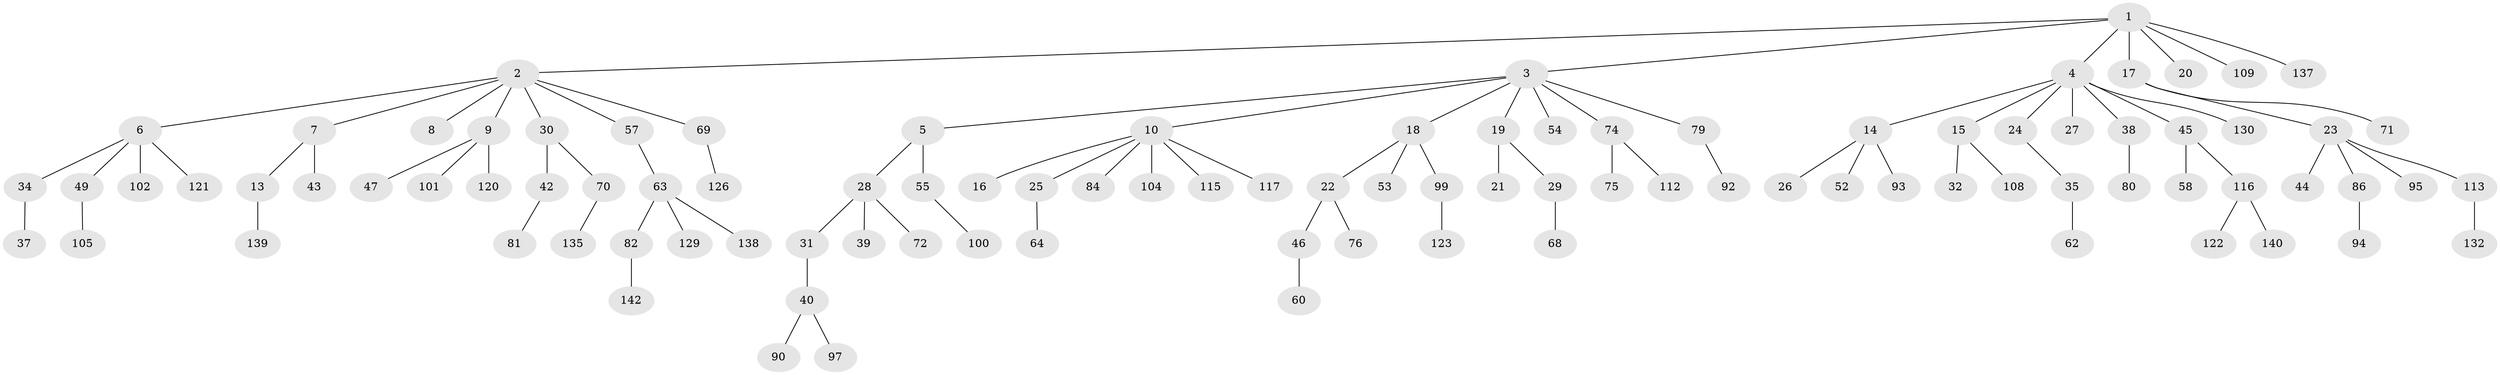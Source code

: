 // original degree distribution, {6: 0.020833333333333332, 8: 0.020833333333333332, 4: 0.08333333333333333, 1: 0.5486111111111112, 3: 0.09722222222222222, 2: 0.20833333333333334, 5: 0.020833333333333332}
// Generated by graph-tools (version 1.1) at 2025/11/02/27/25 16:11:26]
// undirected, 100 vertices, 99 edges
graph export_dot {
graph [start="1"]
  node [color=gray90,style=filled];
  1 [super="+12"];
  2 [super="+41"];
  3;
  4 [super="+11"];
  5 [super="+114"];
  6 [super="+125"];
  7 [super="+61"];
  8;
  9 [super="+66"];
  10 [super="+127"];
  13 [super="+91"];
  14 [super="+89"];
  15 [super="+48"];
  16 [super="+96"];
  17 [super="+78"];
  18 [super="+98"];
  19 [super="+73"];
  20 [super="+88"];
  21 [super="+83"];
  22 [super="+50"];
  23 [super="+56"];
  24 [super="+36"];
  25 [super="+87"];
  26;
  27;
  28 [super="+33"];
  29;
  30;
  31;
  32;
  34;
  35 [super="+67"];
  37;
  38;
  39;
  40 [super="+65"];
  42 [super="+119"];
  43 [super="+144"];
  44 [super="+107"];
  45;
  46 [super="+133"];
  47;
  49 [super="+51"];
  52;
  53;
  54 [super="+131"];
  55 [super="+59"];
  57;
  58 [super="+77"];
  60;
  62;
  63 [super="+85"];
  64;
  68 [super="+118"];
  69;
  70 [super="+124"];
  71;
  72;
  74 [super="+111"];
  75 [super="+103"];
  76;
  79;
  80;
  81;
  82 [super="+128"];
  84;
  86 [super="+134"];
  90 [super="+143"];
  92 [super="+106"];
  93;
  94;
  95;
  97;
  99;
  100;
  101;
  102;
  104;
  105;
  108 [super="+110"];
  109;
  112;
  113;
  115;
  116 [super="+136"];
  117;
  120;
  121;
  122;
  123;
  126;
  129 [super="+141"];
  130;
  132;
  135;
  137;
  138;
  139;
  140;
  142;
  1 -- 2;
  1 -- 3;
  1 -- 4;
  1 -- 17;
  1 -- 109;
  1 -- 137;
  1 -- 20;
  2 -- 6;
  2 -- 7;
  2 -- 8;
  2 -- 9;
  2 -- 30;
  2 -- 69;
  2 -- 57;
  3 -- 5;
  3 -- 10;
  3 -- 18;
  3 -- 19;
  3 -- 54;
  3 -- 74;
  3 -- 79;
  4 -- 14;
  4 -- 27;
  4 -- 38;
  4 -- 45;
  4 -- 24;
  4 -- 130;
  4 -- 15;
  5 -- 28;
  5 -- 55;
  6 -- 34;
  6 -- 49;
  6 -- 102;
  6 -- 121;
  7 -- 13;
  7 -- 43;
  9 -- 47;
  9 -- 101;
  9 -- 120;
  10 -- 16;
  10 -- 25;
  10 -- 84;
  10 -- 104;
  10 -- 115;
  10 -- 117;
  13 -- 139;
  14 -- 26;
  14 -- 52;
  14 -- 93;
  15 -- 32;
  15 -- 108;
  17 -- 23;
  17 -- 71;
  18 -- 22;
  18 -- 53;
  18 -- 99;
  19 -- 21;
  19 -- 29;
  22 -- 46;
  22 -- 76;
  23 -- 44;
  23 -- 86;
  23 -- 113;
  23 -- 95;
  24 -- 35;
  25 -- 64;
  28 -- 31;
  28 -- 39;
  28 -- 72;
  29 -- 68;
  30 -- 42;
  30 -- 70;
  31 -- 40;
  34 -- 37;
  35 -- 62;
  38 -- 80;
  40 -- 90;
  40 -- 97;
  42 -- 81;
  45 -- 58;
  45 -- 116;
  46 -- 60;
  49 -- 105;
  55 -- 100;
  57 -- 63;
  63 -- 82;
  63 -- 129;
  63 -- 138;
  69 -- 126;
  70 -- 135;
  74 -- 75;
  74 -- 112;
  79 -- 92;
  82 -- 142;
  86 -- 94;
  99 -- 123;
  113 -- 132;
  116 -- 122;
  116 -- 140;
}
